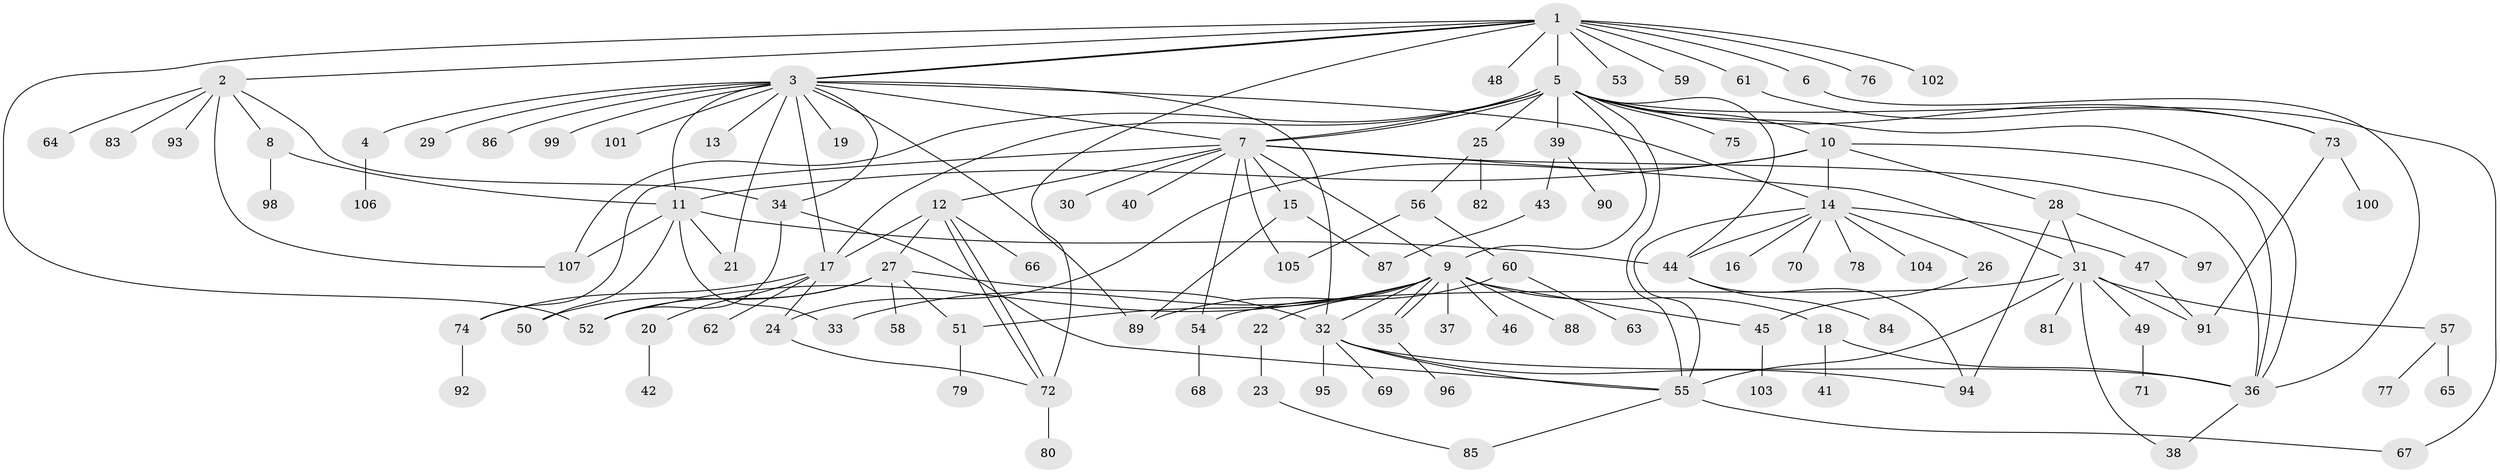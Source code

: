// coarse degree distribution, {13: 0.011764705882352941, 6: 0.011764705882352941, 16: 0.011764705882352941, 2: 0.12941176470588237, 18: 0.011764705882352941, 14: 0.023529411764705882, 3: 0.1411764705882353, 10: 0.011764705882352941, 8: 0.03529411764705882, 7: 0.03529411764705882, 1: 0.5058823529411764, 9: 0.011764705882352941, 5: 0.023529411764705882, 4: 0.03529411764705882}
// Generated by graph-tools (version 1.1) at 2025/51/02/27/25 19:51:59]
// undirected, 107 vertices, 159 edges
graph export_dot {
graph [start="1"]
  node [color=gray90,style=filled];
  1;
  2;
  3;
  4;
  5;
  6;
  7;
  8;
  9;
  10;
  11;
  12;
  13;
  14;
  15;
  16;
  17;
  18;
  19;
  20;
  21;
  22;
  23;
  24;
  25;
  26;
  27;
  28;
  29;
  30;
  31;
  32;
  33;
  34;
  35;
  36;
  37;
  38;
  39;
  40;
  41;
  42;
  43;
  44;
  45;
  46;
  47;
  48;
  49;
  50;
  51;
  52;
  53;
  54;
  55;
  56;
  57;
  58;
  59;
  60;
  61;
  62;
  63;
  64;
  65;
  66;
  67;
  68;
  69;
  70;
  71;
  72;
  73;
  74;
  75;
  76;
  77;
  78;
  79;
  80;
  81;
  82;
  83;
  84;
  85;
  86;
  87;
  88;
  89;
  90;
  91;
  92;
  93;
  94;
  95;
  96;
  97;
  98;
  99;
  100;
  101;
  102;
  103;
  104;
  105;
  106;
  107;
  1 -- 2;
  1 -- 3;
  1 -- 3;
  1 -- 5;
  1 -- 6;
  1 -- 48;
  1 -- 52;
  1 -- 53;
  1 -- 59;
  1 -- 61;
  1 -- 72;
  1 -- 76;
  1 -- 102;
  2 -- 8;
  2 -- 34;
  2 -- 64;
  2 -- 83;
  2 -- 93;
  2 -- 107;
  3 -- 4;
  3 -- 7;
  3 -- 11;
  3 -- 13;
  3 -- 14;
  3 -- 17;
  3 -- 19;
  3 -- 21;
  3 -- 29;
  3 -- 32;
  3 -- 34;
  3 -- 86;
  3 -- 89;
  3 -- 99;
  3 -- 101;
  4 -- 106;
  5 -- 7;
  5 -- 7;
  5 -- 9;
  5 -- 10;
  5 -- 17;
  5 -- 25;
  5 -- 36;
  5 -- 39;
  5 -- 44;
  5 -- 55;
  5 -- 67;
  5 -- 73;
  5 -- 75;
  5 -- 107;
  6 -- 36;
  7 -- 9;
  7 -- 12;
  7 -- 15;
  7 -- 30;
  7 -- 31;
  7 -- 36;
  7 -- 40;
  7 -- 54;
  7 -- 74;
  7 -- 105;
  8 -- 11;
  8 -- 98;
  9 -- 18;
  9 -- 22;
  9 -- 32;
  9 -- 33;
  9 -- 35;
  9 -- 35;
  9 -- 37;
  9 -- 45;
  9 -- 46;
  9 -- 51;
  9 -- 52;
  9 -- 88;
  10 -- 11;
  10 -- 14;
  10 -- 24;
  10 -- 28;
  10 -- 36;
  11 -- 21;
  11 -- 33;
  11 -- 44;
  11 -- 50;
  11 -- 107;
  12 -- 17;
  12 -- 27;
  12 -- 66;
  12 -- 72;
  12 -- 72;
  14 -- 16;
  14 -- 26;
  14 -- 44;
  14 -- 47;
  14 -- 55;
  14 -- 70;
  14 -- 78;
  14 -- 104;
  15 -- 87;
  15 -- 89;
  17 -- 20;
  17 -- 24;
  17 -- 62;
  17 -- 74;
  18 -- 36;
  18 -- 41;
  20 -- 42;
  22 -- 23;
  23 -- 85;
  24 -- 72;
  25 -- 56;
  25 -- 82;
  26 -- 45;
  27 -- 32;
  27 -- 50;
  27 -- 51;
  27 -- 52;
  27 -- 58;
  28 -- 31;
  28 -- 94;
  28 -- 97;
  31 -- 38;
  31 -- 49;
  31 -- 54;
  31 -- 55;
  31 -- 57;
  31 -- 81;
  31 -- 91;
  32 -- 36;
  32 -- 55;
  32 -- 69;
  32 -- 94;
  32 -- 95;
  34 -- 52;
  34 -- 55;
  35 -- 96;
  36 -- 38;
  39 -- 43;
  39 -- 90;
  43 -- 87;
  44 -- 84;
  44 -- 94;
  45 -- 103;
  47 -- 91;
  49 -- 71;
  51 -- 79;
  54 -- 68;
  55 -- 67;
  55 -- 85;
  56 -- 60;
  56 -- 105;
  57 -- 65;
  57 -- 77;
  60 -- 63;
  60 -- 89;
  61 -- 73;
  72 -- 80;
  73 -- 91;
  73 -- 100;
  74 -- 92;
}
